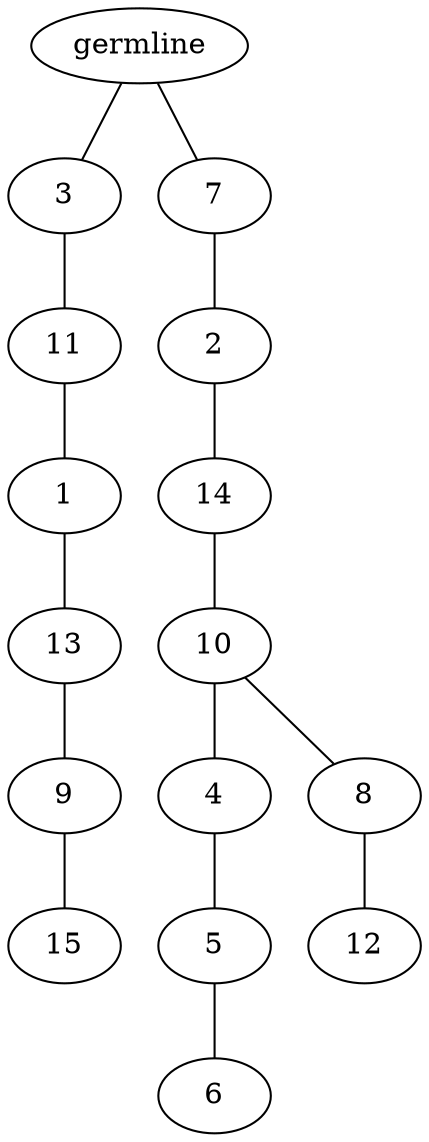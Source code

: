 graph tree {
    "139811043492144" [label="germline"];
    "139811051020688" [label="3"];
    "139811051021840" [label="11"];
    "139811051024000" [label="1"];
    "139811043095264" [label="13"];
    "139811047987472" [label="9"];
    "139811047986848" [label="15"];
    "139811051022128" [label="7"];
    "139811051020736" [label="2"];
    "139811051022368" [label="14"];
    "139811051022704" [label="10"];
    "139811043096272" [label="4"];
    "139811043095024" [label="5"];
    "139811043096656" [label="6"];
    "139811043096608" [label="8"];
    "139811043095360" [label="12"];
    "139811043492144" -- "139811051020688";
    "139811043492144" -- "139811051022128";
    "139811051020688" -- "139811051021840";
    "139811051021840" -- "139811051024000";
    "139811051024000" -- "139811043095264";
    "139811043095264" -- "139811047987472";
    "139811047987472" -- "139811047986848";
    "139811051022128" -- "139811051020736";
    "139811051020736" -- "139811051022368";
    "139811051022368" -- "139811051022704";
    "139811051022704" -- "139811043096272";
    "139811051022704" -- "139811043096608";
    "139811043096272" -- "139811043095024";
    "139811043095024" -- "139811043096656";
    "139811043096608" -- "139811043095360";
}
